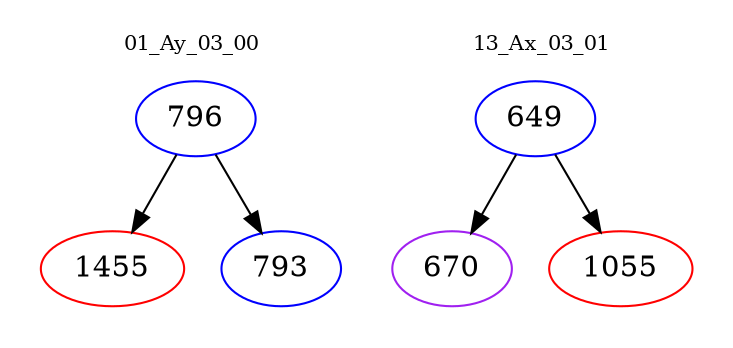 digraph{
subgraph cluster_0 {
color = white
label = "01_Ay_03_00";
fontsize=10;
T0_796 [label="796", color="blue"]
T0_796 -> T0_1455 [color="black"]
T0_1455 [label="1455", color="red"]
T0_796 -> T0_793 [color="black"]
T0_793 [label="793", color="blue"]
}
subgraph cluster_1 {
color = white
label = "13_Ax_03_01";
fontsize=10;
T1_649 [label="649", color="blue"]
T1_649 -> T1_670 [color="black"]
T1_670 [label="670", color="purple"]
T1_649 -> T1_1055 [color="black"]
T1_1055 [label="1055", color="red"]
}
}
